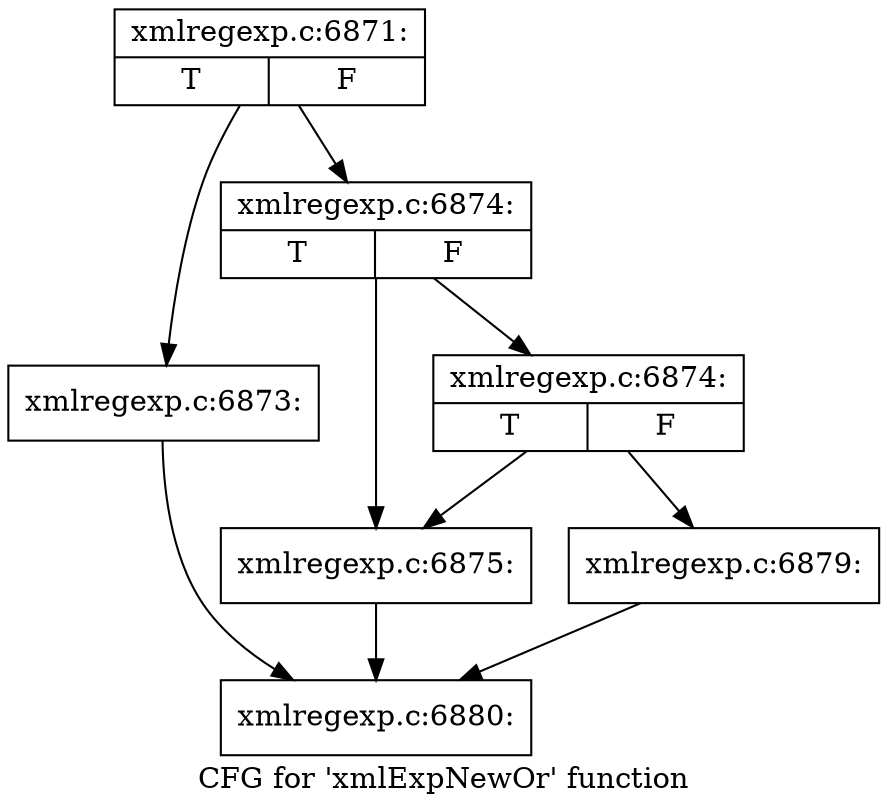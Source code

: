 digraph "CFG for 'xmlExpNewOr' function" {
	label="CFG for 'xmlExpNewOr' function";

	Node0x39c78e0 [shape=record,label="{xmlregexp.c:6871:|{<s0>T|<s1>F}}"];
	Node0x39c78e0 -> Node0x39cb9d0;
	Node0x39c78e0 -> Node0x39cba20;
	Node0x39cb9d0 [shape=record,label="{xmlregexp.c:6873:}"];
	Node0x39cb9d0 -> Node0x39c7c10;
	Node0x39cba20 [shape=record,label="{xmlregexp.c:6874:|{<s0>T|<s1>F}}"];
	Node0x39cba20 -> Node0x3933e00;
	Node0x39cba20 -> Node0x3933ea0;
	Node0x3933ea0 [shape=record,label="{xmlregexp.c:6874:|{<s0>T|<s1>F}}"];
	Node0x3933ea0 -> Node0x3933e00;
	Node0x3933ea0 -> Node0x3933e50;
	Node0x3933e00 [shape=record,label="{xmlregexp.c:6875:}"];
	Node0x3933e00 -> Node0x39c7c10;
	Node0x3933e50 [shape=record,label="{xmlregexp.c:6879:}"];
	Node0x3933e50 -> Node0x39c7c10;
	Node0x39c7c10 [shape=record,label="{xmlregexp.c:6880:}"];
}
